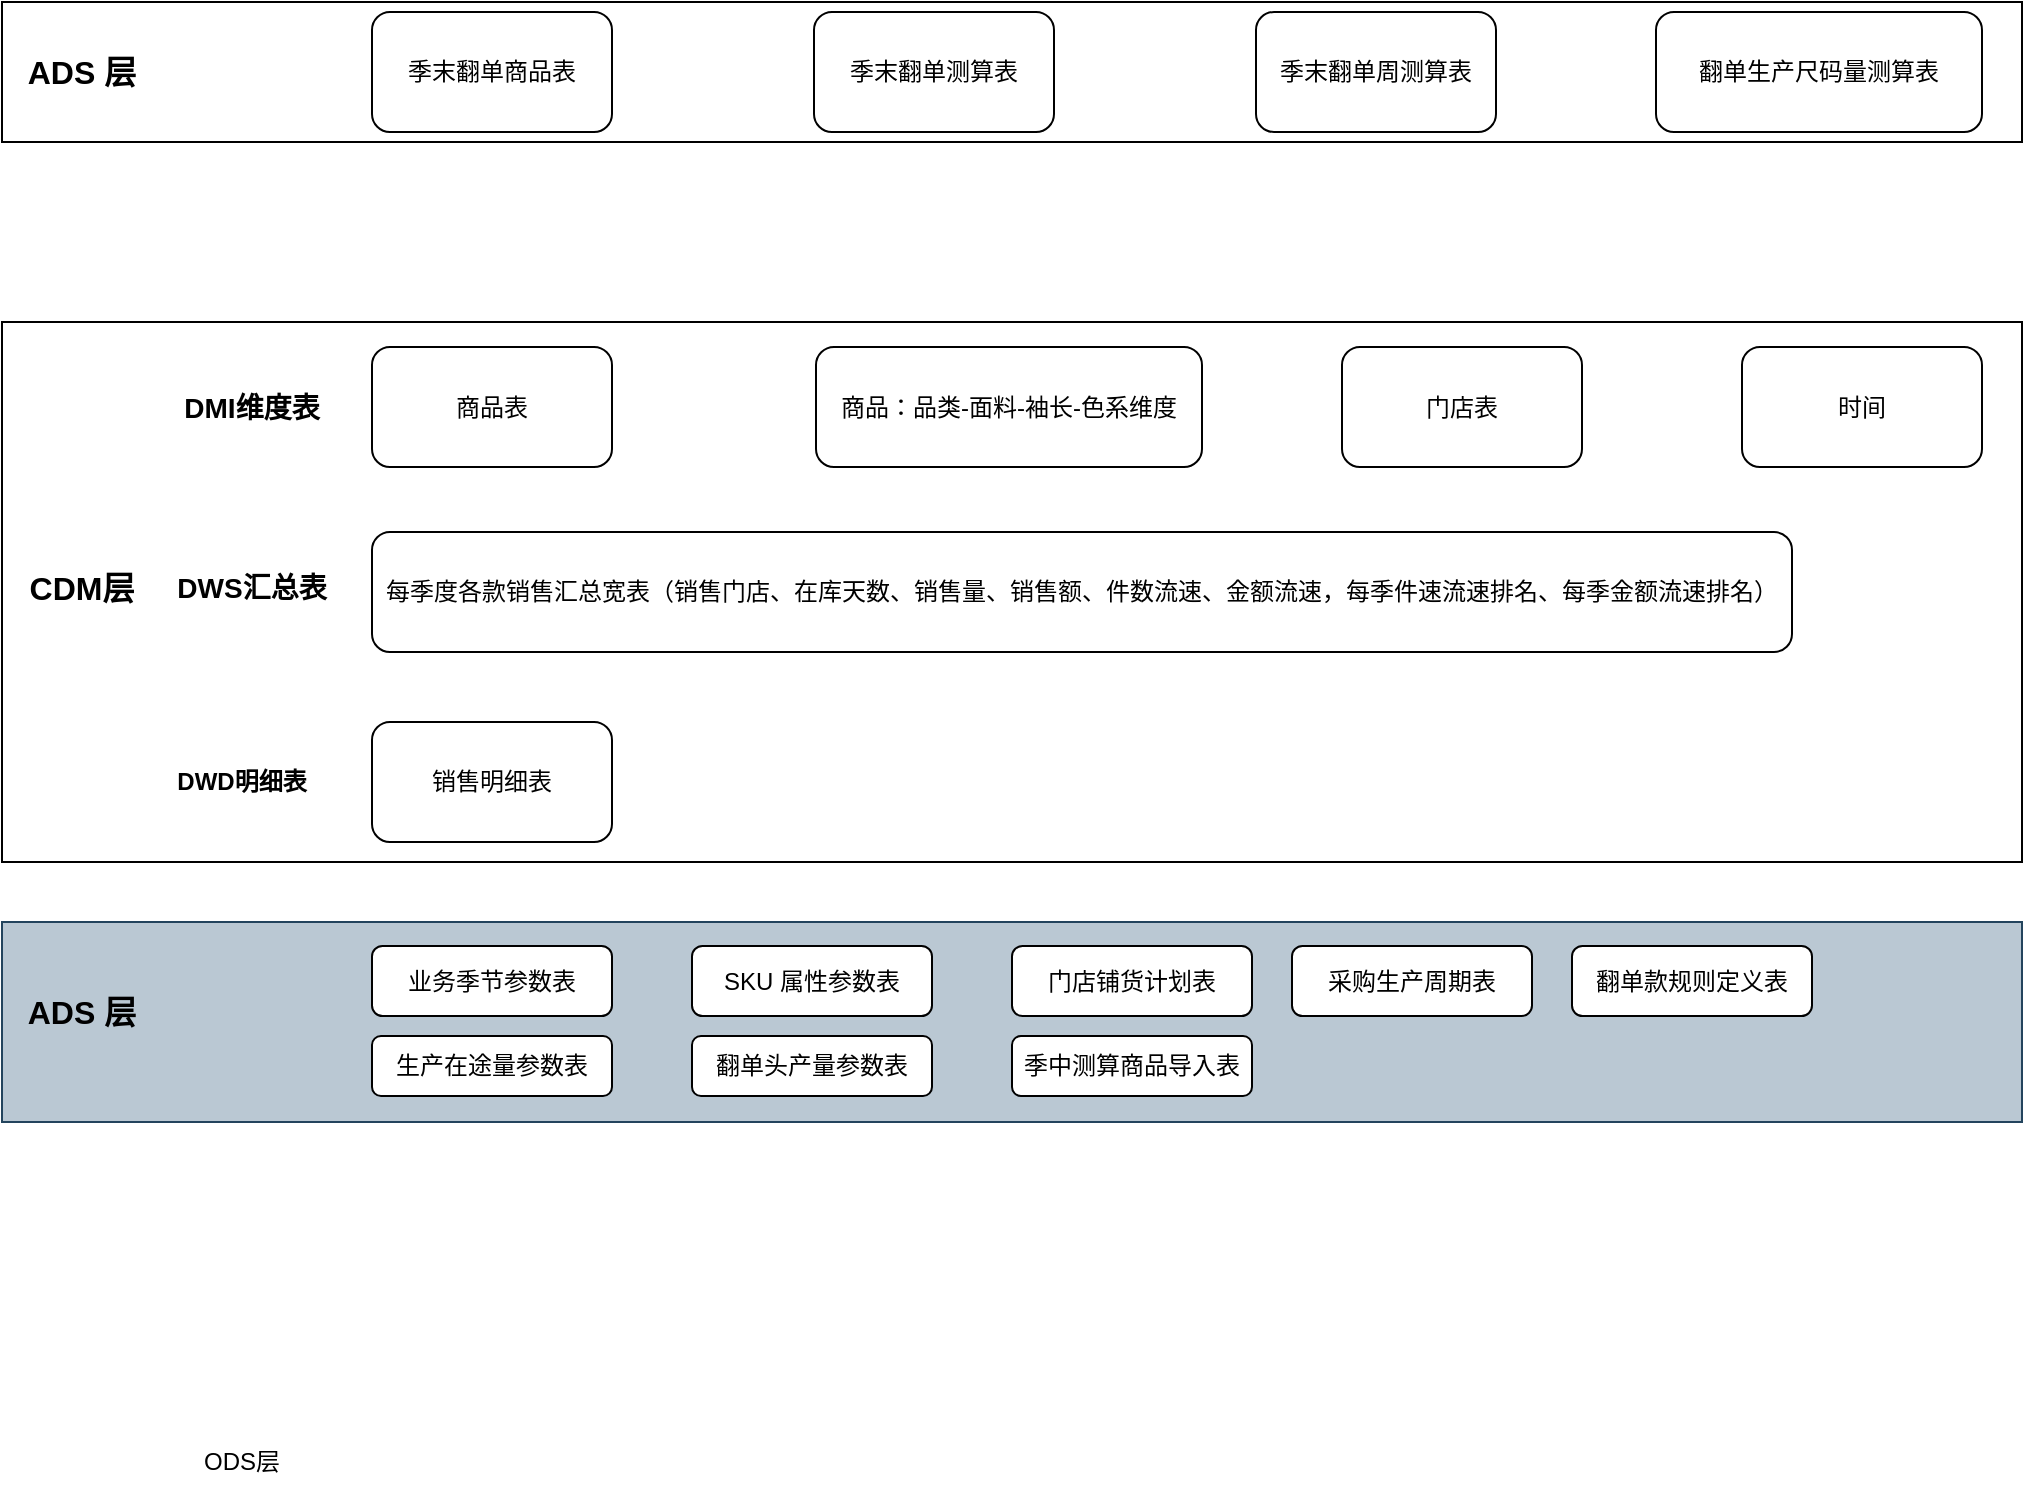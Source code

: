 <mxfile version="24.0.4" type="github">
  <diagram name="第 1 页" id="tnTIpBN4VGgKGDry-OUr">
    <mxGraphModel dx="1785" dy="1017" grid="1" gridSize="10" guides="1" tooltips="1" connect="1" arrows="1" fold="1" page="1" pageScale="1" pageWidth="827" pageHeight="1169" math="0" shadow="0">
      <root>
        <mxCell id="0" />
        <mxCell id="1" parent="0" />
        <mxCell id="9K30tG2bYkVrdAhRxkby-17" value="ODS层" style="text;html=1;align=center;verticalAlign=middle;whiteSpace=wrap;rounded=0;" vertex="1" parent="1">
          <mxGeometry x="90" y="845" width="60" height="30" as="geometry" />
        </mxCell>
        <mxCell id="9K30tG2bYkVrdAhRxkby-27" value="" style="rounded=0;whiteSpace=wrap;html=1;" vertex="1" parent="1">
          <mxGeometry y="130" width="1010" height="70" as="geometry" />
        </mxCell>
        <mxCell id="9K30tG2bYkVrdAhRxkby-28" value="ADS 层" style="text;html=1;align=center;verticalAlign=middle;whiteSpace=wrap;rounded=0;fontSize=16;fontStyle=1" vertex="1" parent="1">
          <mxGeometry x="10" y="150" width="60" height="30" as="geometry" />
        </mxCell>
        <mxCell id="9K30tG2bYkVrdAhRxkby-29" value="季末翻单商品表" style="rounded=1;whiteSpace=wrap;html=1;" vertex="1" parent="1">
          <mxGeometry x="185" y="135" width="120" height="60" as="geometry" />
        </mxCell>
        <mxCell id="9K30tG2bYkVrdAhRxkby-30" value="季末翻单测算表" style="rounded=1;whiteSpace=wrap;html=1;" vertex="1" parent="1">
          <mxGeometry x="406" y="135" width="120" height="60" as="geometry" />
        </mxCell>
        <mxCell id="9K30tG2bYkVrdAhRxkby-31" value="翻单生产尺码量测算表" style="rounded=1;whiteSpace=wrap;html=1;" vertex="1" parent="1">
          <mxGeometry x="827" y="135" width="163" height="60" as="geometry" />
        </mxCell>
        <mxCell id="9K30tG2bYkVrdAhRxkby-32" value="季末翻单周测算表" style="rounded=1;whiteSpace=wrap;html=1;" vertex="1" parent="1">
          <mxGeometry x="627" y="135" width="120" height="60" as="geometry" />
        </mxCell>
        <mxCell id="9K30tG2bYkVrdAhRxkby-33" value="" style="rounded=0;whiteSpace=wrap;html=1;" vertex="1" parent="1">
          <mxGeometry y="290" width="1010" height="270" as="geometry" />
        </mxCell>
        <mxCell id="9K30tG2bYkVrdAhRxkby-34" value="CDM层" style="text;html=1;align=center;verticalAlign=middle;whiteSpace=wrap;rounded=0;fontSize=16;fontStyle=1" vertex="1" parent="1">
          <mxGeometry x="10" y="407.5" width="60" height="30" as="geometry" />
        </mxCell>
        <mxCell id="9K30tG2bYkVrdAhRxkby-35" value="DMI维度表" style="text;html=1;align=center;verticalAlign=middle;whiteSpace=wrap;rounded=0;fontSize=14;fontStyle=1" vertex="1" parent="1">
          <mxGeometry x="90" y="317.5" width="70" height="30" as="geometry" />
        </mxCell>
        <mxCell id="9K30tG2bYkVrdAhRxkby-36" value="商品表" style="rounded=1;whiteSpace=wrap;html=1;flipH=0;" vertex="1" parent="1">
          <mxGeometry x="185" y="302.5" width="120" height="60" as="geometry" />
        </mxCell>
        <mxCell id="9K30tG2bYkVrdAhRxkby-37" value="商品：品类-面料-袖长-色系维度" style="rounded=1;whiteSpace=wrap;html=1;flipH=0;" vertex="1" parent="1">
          <mxGeometry x="407" y="302.5" width="193" height="60" as="geometry" />
        </mxCell>
        <mxCell id="9K30tG2bYkVrdAhRxkby-38" value="时间" style="rounded=1;whiteSpace=wrap;html=1;flipH=0;" vertex="1" parent="1">
          <mxGeometry x="870" y="302.5" width="120" height="60" as="geometry" />
        </mxCell>
        <mxCell id="9K30tG2bYkVrdAhRxkby-39" value="DWS汇总表" style="text;html=1;align=center;verticalAlign=middle;whiteSpace=wrap;rounded=0;fontSize=14;fontStyle=1" vertex="1" parent="1">
          <mxGeometry x="60" y="407.5" width="130" height="30" as="geometry" />
        </mxCell>
        <mxCell id="9K30tG2bYkVrdAhRxkby-40" value="每季度各款销售汇总宽表（销售门店、在库天数、销售量、销售额、件数流速、金额流速，每季件速流速排名、每季金额流速排名）" style="rounded=1;whiteSpace=wrap;html=1;" vertex="1" parent="1">
          <mxGeometry x="185" y="395" width="710" height="60" as="geometry" />
        </mxCell>
        <mxCell id="9K30tG2bYkVrdAhRxkby-41" value="DWD明细表" style="text;html=1;align=center;verticalAlign=middle;whiteSpace=wrap;rounded=0;fontStyle=1" vertex="1" parent="1">
          <mxGeometry x="55" y="505" width="130" height="30" as="geometry" />
        </mxCell>
        <mxCell id="9K30tG2bYkVrdAhRxkby-42" value="销售明细表" style="rounded=1;whiteSpace=wrap;html=1;" vertex="1" parent="1">
          <mxGeometry x="185" y="490" width="120" height="60" as="geometry" />
        </mxCell>
        <mxCell id="9K30tG2bYkVrdAhRxkby-43" value="门店表" style="rounded=1;whiteSpace=wrap;html=1;flipH=0;" vertex="1" parent="1">
          <mxGeometry x="670" y="302.5" width="120" height="60" as="geometry" />
        </mxCell>
        <mxCell id="9K30tG2bYkVrdAhRxkby-47" value="" style="rounded=0;whiteSpace=wrap;html=1;fillColor=#bac8d3;strokeColor=#23445d;" vertex="1" parent="1">
          <mxGeometry y="590" width="1010" height="100" as="geometry" />
        </mxCell>
        <mxCell id="9K30tG2bYkVrdAhRxkby-48" value="ADS 层" style="text;html=1;align=center;verticalAlign=middle;whiteSpace=wrap;rounded=0;fontSize=16;fontStyle=1" vertex="1" parent="1">
          <mxGeometry x="10" y="620" width="60" height="30" as="geometry" />
        </mxCell>
        <mxCell id="9K30tG2bYkVrdAhRxkby-49" value="业务季节参数表" style="rounded=1;whiteSpace=wrap;html=1;" vertex="1" parent="1">
          <mxGeometry x="185" y="602" width="120" height="35" as="geometry" />
        </mxCell>
        <mxCell id="9K30tG2bYkVrdAhRxkby-50" value="SKU 属性参数表" style="rounded=1;whiteSpace=wrap;html=1;" vertex="1" parent="1">
          <mxGeometry x="345" y="602" width="120" height="35" as="geometry" />
        </mxCell>
        <mxCell id="9K30tG2bYkVrdAhRxkby-51" value="门店铺货计划表" style="rounded=1;whiteSpace=wrap;html=1;" vertex="1" parent="1">
          <mxGeometry x="505" y="602" width="120" height="35" as="geometry" />
        </mxCell>
        <mxCell id="9K30tG2bYkVrdAhRxkby-52" value="采购生产周期表" style="rounded=1;whiteSpace=wrap;html=1;" vertex="1" parent="1">
          <mxGeometry x="645" y="602" width="120" height="35" as="geometry" />
        </mxCell>
        <mxCell id="9K30tG2bYkVrdAhRxkby-53" value="翻单款规则定义表" style="rounded=1;whiteSpace=wrap;html=1;" vertex="1" parent="1">
          <mxGeometry x="785" y="602" width="120" height="35" as="geometry" />
        </mxCell>
        <mxCell id="9K30tG2bYkVrdAhRxkby-54" value="生产在途量参数表" style="rounded=1;whiteSpace=wrap;html=1;" vertex="1" parent="1">
          <mxGeometry x="185" y="647" width="120" height="30" as="geometry" />
        </mxCell>
        <mxCell id="9K30tG2bYkVrdAhRxkby-55" value="翻单头产量参数表" style="rounded=1;whiteSpace=wrap;html=1;" vertex="1" parent="1">
          <mxGeometry x="345" y="647" width="120" height="30" as="geometry" />
        </mxCell>
        <mxCell id="9K30tG2bYkVrdAhRxkby-56" value="季中测算商品导入表" style="rounded=1;whiteSpace=wrap;html=1;" vertex="1" parent="1">
          <mxGeometry x="505" y="647" width="120" height="30" as="geometry" />
        </mxCell>
      </root>
    </mxGraphModel>
  </diagram>
</mxfile>

